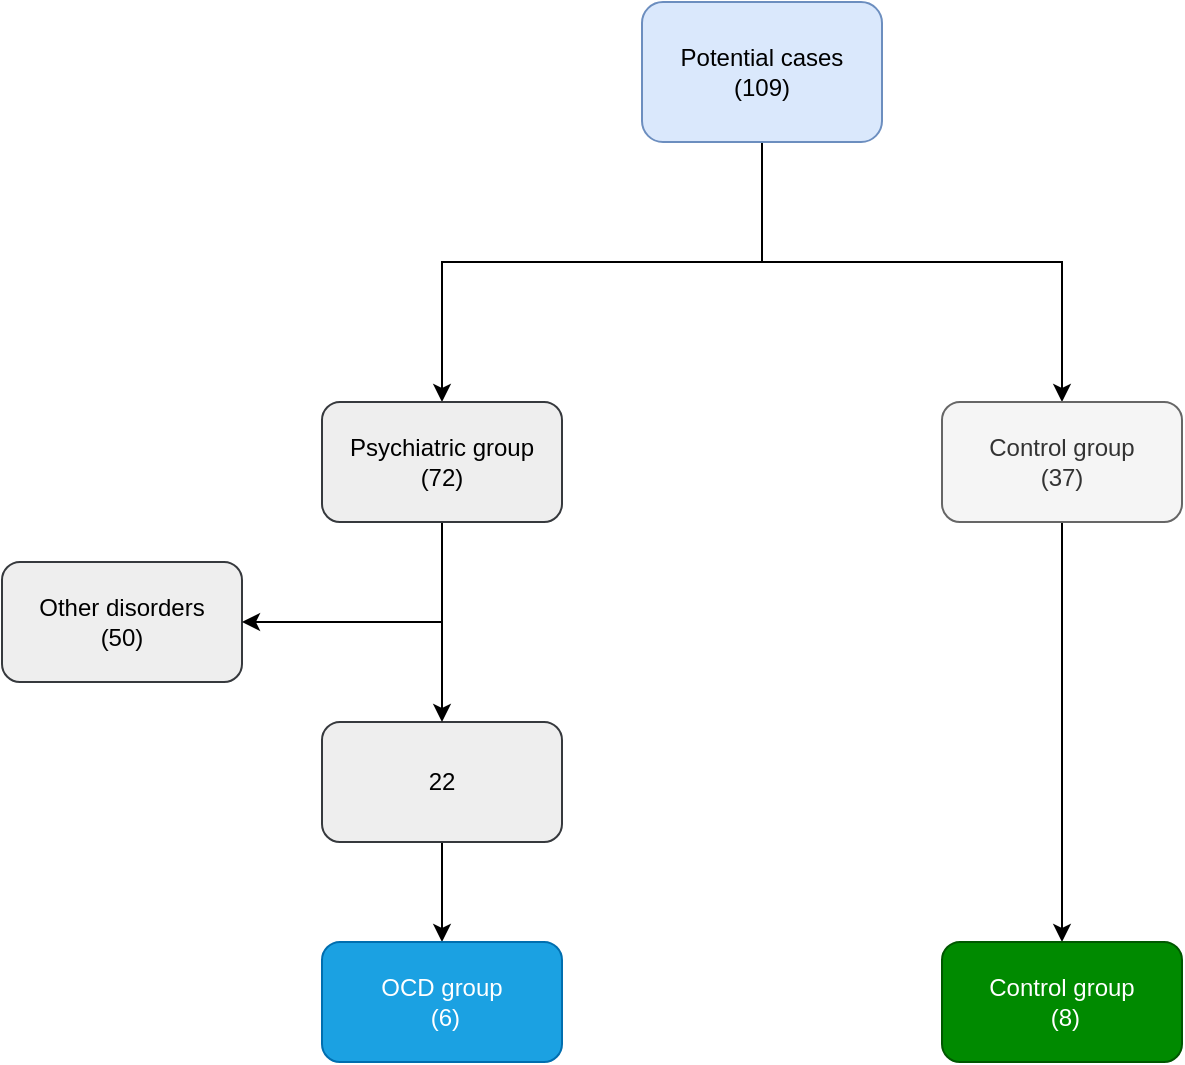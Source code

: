 <mxfile version="17.3.0" type="github">
  <diagram id="C5RBs43oDa-KdzZeNtuy" name="Page-1">
    <mxGraphModel dx="2048" dy="1823" grid="1" gridSize="10" guides="1" tooltips="1" connect="1" arrows="1" fold="1" page="1" pageScale="1" pageWidth="827" pageHeight="1169" math="0" shadow="0">
      <root>
        <mxCell id="WIyWlLk6GJQsqaUBKTNV-0" />
        <mxCell id="WIyWlLk6GJQsqaUBKTNV-1" parent="WIyWlLk6GJQsqaUBKTNV-0" />
        <mxCell id="RJiXKfnvWJ7oCN7w-pNp-13" style="edgeStyle=orthogonalEdgeStyle;rounded=0;orthogonalLoop=1;jettySize=auto;html=1;entryX=0.5;entryY=0;entryDx=0;entryDy=0;exitX=0.5;exitY=1;exitDx=0;exitDy=0;" edge="1" parent="WIyWlLk6GJQsqaUBKTNV-1" source="WIyWlLk6GJQsqaUBKTNV-3" target="RJiXKfnvWJ7oCN7w-pNp-3">
          <mxGeometry relative="1" as="geometry">
            <mxPoint x="220" y="200" as="targetPoint" />
            <Array as="points">
              <mxPoint x="220" y="90" />
              <mxPoint x="370" y="90" />
            </Array>
          </mxGeometry>
        </mxCell>
        <mxCell id="RJiXKfnvWJ7oCN7w-pNp-14" style="edgeStyle=orthogonalEdgeStyle;rounded=0;orthogonalLoop=1;jettySize=auto;html=1;entryX=0.5;entryY=0;entryDx=0;entryDy=0;exitX=0.5;exitY=1;exitDx=0;exitDy=0;" edge="1" parent="WIyWlLk6GJQsqaUBKTNV-1" source="WIyWlLk6GJQsqaUBKTNV-3" target="RJiXKfnvWJ7oCN7w-pNp-6">
          <mxGeometry relative="1" as="geometry">
            <mxPoint x="120" y="190" as="targetPoint" />
            <Array as="points">
              <mxPoint x="220" y="90" />
              <mxPoint x="60" y="90" />
            </Array>
          </mxGeometry>
        </mxCell>
        <mxCell id="WIyWlLk6GJQsqaUBKTNV-3" value="&lt;div&gt;Potential cases&lt;/div&gt;&lt;div&gt;(109)&lt;/div&gt;" style="rounded=1;whiteSpace=wrap;html=1;fontSize=12;glass=0;strokeWidth=1;shadow=0;fillColor=#dae8fc;strokeColor=#6c8ebf;" parent="WIyWlLk6GJQsqaUBKTNV-1" vertex="1">
          <mxGeometry x="160" y="-40" width="120" height="70" as="geometry" />
        </mxCell>
        <mxCell id="RJiXKfnvWJ7oCN7w-pNp-11" style="edgeStyle=orthogonalEdgeStyle;rounded=0;orthogonalLoop=1;jettySize=auto;html=1;entryX=0.5;entryY=0;entryDx=0;entryDy=0;" edge="1" parent="WIyWlLk6GJQsqaUBKTNV-1" source="RJiXKfnvWJ7oCN7w-pNp-3" target="RJiXKfnvWJ7oCN7w-pNp-12">
          <mxGeometry relative="1" as="geometry">
            <mxPoint x="410" y="440" as="targetPoint" />
          </mxGeometry>
        </mxCell>
        <mxCell id="RJiXKfnvWJ7oCN7w-pNp-3" value="&lt;div&gt;Control group &lt;br&gt;&lt;/div&gt;&lt;div&gt;(37)&lt;/div&gt;" style="rounded=1;whiteSpace=wrap;html=1;fillColor=#f5f5f5;strokeColor=#666666;fontColor=#333333;" vertex="1" parent="WIyWlLk6GJQsqaUBKTNV-1">
          <mxGeometry x="310" y="160" width="120" height="60" as="geometry" />
        </mxCell>
        <mxCell id="RJiXKfnvWJ7oCN7w-pNp-19" style="edgeStyle=orthogonalEdgeStyle;rounded=0;orthogonalLoop=1;jettySize=auto;html=1;entryX=0.5;entryY=0;entryDx=0;entryDy=0;" edge="1" parent="WIyWlLk6GJQsqaUBKTNV-1" source="RJiXKfnvWJ7oCN7w-pNp-7" target="RJiXKfnvWJ7oCN7w-pNp-20">
          <mxGeometry relative="1" as="geometry">
            <mxPoint x="60" y="560.0" as="targetPoint" />
          </mxGeometry>
        </mxCell>
        <mxCell id="RJiXKfnvWJ7oCN7w-pNp-7" value="22" style="rounded=1;whiteSpace=wrap;html=1;fillColor=#eeeeee;strokeColor=#36393d;" vertex="1" parent="WIyWlLk6GJQsqaUBKTNV-1">
          <mxGeometry y="320" width="120" height="60" as="geometry" />
        </mxCell>
        <mxCell id="RJiXKfnvWJ7oCN7w-pNp-10" value="&lt;div&gt;Other disorders &lt;br&gt;&lt;/div&gt;&lt;div&gt;(50)&lt;/div&gt;" style="rounded=1;whiteSpace=wrap;html=1;fillColor=#eeeeee;strokeColor=#36393d;" vertex="1" parent="WIyWlLk6GJQsqaUBKTNV-1">
          <mxGeometry x="-160" y="240" width="120" height="60" as="geometry" />
        </mxCell>
        <mxCell id="RJiXKfnvWJ7oCN7w-pNp-12" value="&lt;div&gt;Control group&lt;/div&gt;&lt;div&gt;&amp;nbsp;(8)&lt;/div&gt;" style="rounded=1;whiteSpace=wrap;html=1;fillColor=#008a00;strokeColor=#005700;fontColor=#ffffff;" vertex="1" parent="WIyWlLk6GJQsqaUBKTNV-1">
          <mxGeometry x="310" y="430" width="120" height="60" as="geometry" />
        </mxCell>
        <mxCell id="RJiXKfnvWJ7oCN7w-pNp-17" style="edgeStyle=orthogonalEdgeStyle;rounded=0;orthogonalLoop=1;jettySize=auto;html=1;entryX=0.5;entryY=0;entryDx=0;entryDy=0;" edge="1" parent="WIyWlLk6GJQsqaUBKTNV-1" source="RJiXKfnvWJ7oCN7w-pNp-6" target="RJiXKfnvWJ7oCN7w-pNp-7">
          <mxGeometry relative="1" as="geometry" />
        </mxCell>
        <mxCell id="RJiXKfnvWJ7oCN7w-pNp-18" style="edgeStyle=orthogonalEdgeStyle;rounded=0;orthogonalLoop=1;jettySize=auto;html=1;entryX=1;entryY=0.5;entryDx=0;entryDy=0;exitX=0.5;exitY=1;exitDx=0;exitDy=0;" edge="1" parent="WIyWlLk6GJQsqaUBKTNV-1" source="RJiXKfnvWJ7oCN7w-pNp-6" target="RJiXKfnvWJ7oCN7w-pNp-10">
          <mxGeometry relative="1" as="geometry" />
        </mxCell>
        <mxCell id="RJiXKfnvWJ7oCN7w-pNp-6" value="&lt;div&gt;Psychiatric group &lt;br&gt;&lt;/div&gt;&lt;div&gt;(72)&lt;/div&gt;" style="rounded=1;whiteSpace=wrap;html=1;fillColor=#eeeeee;strokeColor=#36393d;" vertex="1" parent="WIyWlLk6GJQsqaUBKTNV-1">
          <mxGeometry y="160" width="120" height="60" as="geometry" />
        </mxCell>
        <mxCell id="RJiXKfnvWJ7oCN7w-pNp-20" value="&lt;div&gt;OCD group&lt;/div&gt;&lt;div&gt;&amp;nbsp;(6)&lt;/div&gt;" style="rounded=1;whiteSpace=wrap;html=1;fillColor=#1ba1e2;fontColor=#ffffff;strokeColor=#006EAF;" vertex="1" parent="WIyWlLk6GJQsqaUBKTNV-1">
          <mxGeometry y="430" width="120" height="60" as="geometry" />
        </mxCell>
      </root>
    </mxGraphModel>
  </diagram>
</mxfile>
